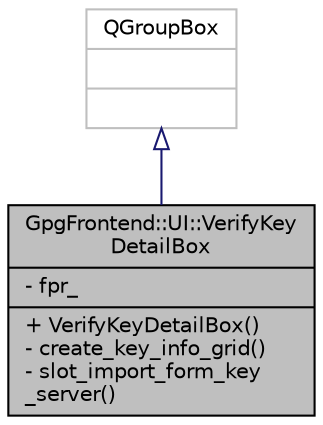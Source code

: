 digraph "GpgFrontend::UI::VerifyKeyDetailBox"
{
 // INTERACTIVE_SVG=YES
 // LATEX_PDF_SIZE
  edge [fontname="Helvetica",fontsize="10",labelfontname="Helvetica",labelfontsize="10"];
  node [fontname="Helvetica",fontsize="10",shape=record];
  Node1 [label="{GpgFrontend::UI::VerifyKey\lDetailBox\n|- fpr_\l|+ VerifyKeyDetailBox()\l- create_key_info_grid()\l- slot_import_form_key\l_server()\l}",height=0.2,width=0.4,color="black", fillcolor="grey75", style="filled", fontcolor="black",tooltip=" "];
  Node2 -> Node1 [dir="back",color="midnightblue",fontsize="10",style="solid",arrowtail="onormal",fontname="Helvetica"];
  Node2 [label="{QGroupBox\n||}",height=0.2,width=0.4,color="grey75", fillcolor="white", style="filled",tooltip=" "];
}
